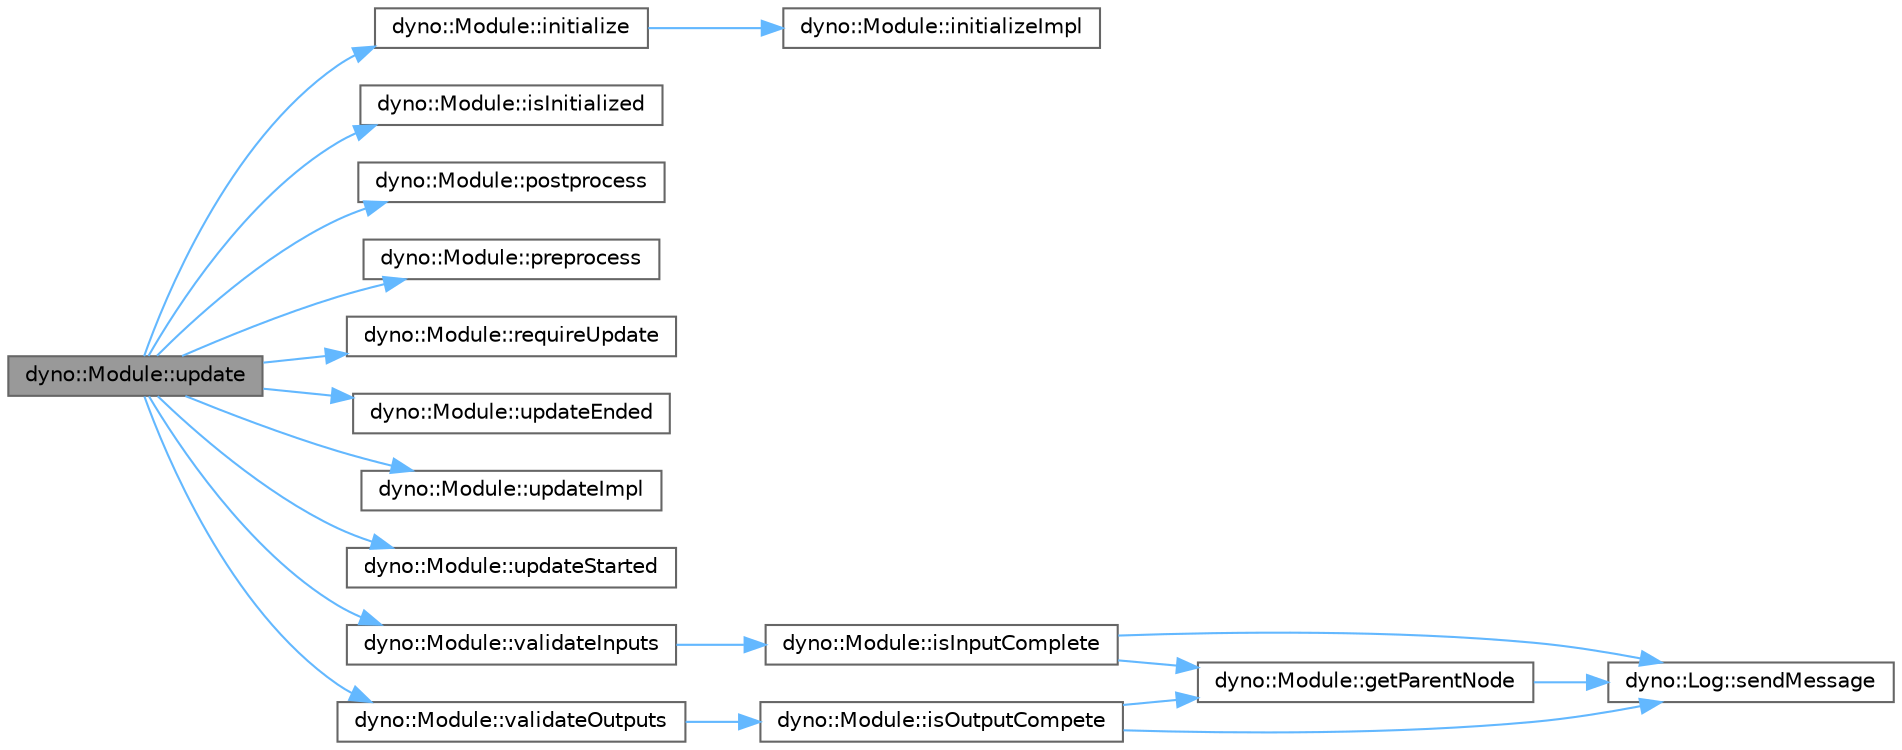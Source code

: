 digraph "dyno::Module::update"
{
 // LATEX_PDF_SIZE
  bgcolor="transparent";
  edge [fontname=Helvetica,fontsize=10,labelfontname=Helvetica,labelfontsize=10];
  node [fontname=Helvetica,fontsize=10,shape=box,height=0.2,width=0.4];
  rankdir="LR";
  Node1 [id="Node000001",label="dyno::Module::update",height=0.2,width=0.4,color="gray40", fillcolor="grey60", style="filled", fontcolor="black",tooltip=" "];
  Node1 -> Node2 [id="edge1_Node000001_Node000002",color="steelblue1",style="solid",tooltip=" "];
  Node2 [id="Node000002",label="dyno::Module::initialize",height=0.2,width=0.4,color="grey40", fillcolor="white", style="filled",URL="$classdyno_1_1_module.html#a6b4a140d8b0a6aaaa66a9fbf2f5bd901",tooltip=" "];
  Node2 -> Node3 [id="edge2_Node000002_Node000003",color="steelblue1",style="solid",tooltip=" "];
  Node3 [id="Node000003",label="dyno::Module::initializeImpl",height=0.2,width=0.4,color="grey40", fillcolor="white", style="filled",URL="$classdyno_1_1_module.html#a7084de192d5189f7e4da3be290670d03",tooltip=" "];
  Node1 -> Node4 [id="edge3_Node000001_Node000004",color="steelblue1",style="solid",tooltip=" "];
  Node4 [id="Node000004",label="dyno::Module::isInitialized",height=0.2,width=0.4,color="grey40", fillcolor="white", style="filled",URL="$classdyno_1_1_module.html#a0b0882f625db1c53350db482d34a1b90",tooltip=" "];
  Node1 -> Node5 [id="edge4_Node000001_Node000005",color="steelblue1",style="solid",tooltip=" "];
  Node5 [id="Node000005",label="dyno::Module::postprocess",height=0.2,width=0.4,color="grey40", fillcolor="white", style="filled",URL="$classdyno_1_1_module.html#a6978d85dd53eafd6759f8c65ebd9edcd",tooltip=" "];
  Node1 -> Node6 [id="edge5_Node000001_Node000006",color="steelblue1",style="solid",tooltip=" "];
  Node6 [id="Node000006",label="dyno::Module::preprocess",height=0.2,width=0.4,color="grey40", fillcolor="white", style="filled",URL="$classdyno_1_1_module.html#a42ad36251be9ece7eee4e84108f52a17",tooltip=" "];
  Node1 -> Node7 [id="edge6_Node000001_Node000007",color="steelblue1",style="solid",tooltip=" "];
  Node7 [id="Node000007",label="dyno::Module::requireUpdate",height=0.2,width=0.4,color="grey40", fillcolor="white", style="filled",URL="$classdyno_1_1_module.html#aafed20478d711d12fb46f128addc9bb6",tooltip=" "];
  Node1 -> Node8 [id="edge7_Node000001_Node000008",color="steelblue1",style="solid",tooltip=" "];
  Node8 [id="Node000008",label="dyno::Module::updateEnded",height=0.2,width=0.4,color="grey40", fillcolor="white", style="filled",URL="$classdyno_1_1_module.html#ae7ba5aec44b13ce53020c7e83a338f4c",tooltip=" "];
  Node1 -> Node9 [id="edge8_Node000001_Node000009",color="steelblue1",style="solid",tooltip=" "];
  Node9 [id="Node000009",label="dyno::Module::updateImpl",height=0.2,width=0.4,color="grey40", fillcolor="white", style="filled",URL="$classdyno_1_1_module.html#a0366940af4b266edbd7246cae511683b",tooltip=" "];
  Node1 -> Node10 [id="edge9_Node000001_Node000010",color="steelblue1",style="solid",tooltip=" "];
  Node10 [id="Node000010",label="dyno::Module::updateStarted",height=0.2,width=0.4,color="grey40", fillcolor="white", style="filled",URL="$classdyno_1_1_module.html#a8cbb0f56e3117ad920133d28e4dc5cc1",tooltip="Two functions called at the beginning and end of update() used for debug."];
  Node1 -> Node11 [id="edge10_Node000001_Node000011",color="steelblue1",style="solid",tooltip=" "];
  Node11 [id="Node000011",label="dyno::Module::validateInputs",height=0.2,width=0.4,color="grey40", fillcolor="white", style="filled",URL="$classdyno_1_1_module.html#ae904e76fed78ae31f760b710055aaeb9",tooltip=" "];
  Node11 -> Node12 [id="edge11_Node000011_Node000012",color="steelblue1",style="solid",tooltip=" "];
  Node12 [id="Node000012",label="dyno::Module::isInputComplete",height=0.2,width=0.4,color="grey40", fillcolor="white", style="filled",URL="$classdyno_1_1_module.html#a73f0c85f66dddc1ab648f2b628fa4fdb",tooltip="Check the completeness of input fields."];
  Node12 -> Node13 [id="edge12_Node000012_Node000013",color="steelblue1",style="solid",tooltip=" "];
  Node13 [id="Node000013",label="dyno::Module::getParentNode",height=0.2,width=0.4,color="grey40", fillcolor="white", style="filled",URL="$classdyno_1_1_module.html#a3e3dbcc0b37a89a0be80542fbcd85d2f",tooltip=" "];
  Node13 -> Node14 [id="edge13_Node000013_Node000014",color="steelblue1",style="solid",tooltip=" "];
  Node14 [id="Node000014",label="dyno::Log::sendMessage",height=0.2,width=0.4,color="grey40", fillcolor="white", style="filled",URL="$classdyno_1_1_log.html#ade134ff996b87eb30b5cab64bc73ad28",tooltip="Add a new message to log."];
  Node12 -> Node14 [id="edge14_Node000012_Node000014",color="steelblue1",style="solid",tooltip=" "];
  Node1 -> Node15 [id="edge15_Node000001_Node000015",color="steelblue1",style="solid",tooltip=" "];
  Node15 [id="Node000015",label="dyno::Module::validateOutputs",height=0.2,width=0.4,color="grey40", fillcolor="white", style="filled",URL="$classdyno_1_1_module.html#a0b3d99d086effb856d9af1aa27bf5ece",tooltip=" "];
  Node15 -> Node16 [id="edge16_Node000015_Node000016",color="steelblue1",style="solid",tooltip=" "];
  Node16 [id="Node000016",label="dyno::Module::isOutputCompete",height=0.2,width=0.4,color="grey40", fillcolor="white", style="filled",URL="$classdyno_1_1_module.html#a5a53a1ff27547593a8358e6ab5767fa2",tooltip=" "];
  Node16 -> Node13 [id="edge17_Node000016_Node000013",color="steelblue1",style="solid",tooltip=" "];
  Node16 -> Node14 [id="edge18_Node000016_Node000014",color="steelblue1",style="solid",tooltip=" "];
}
